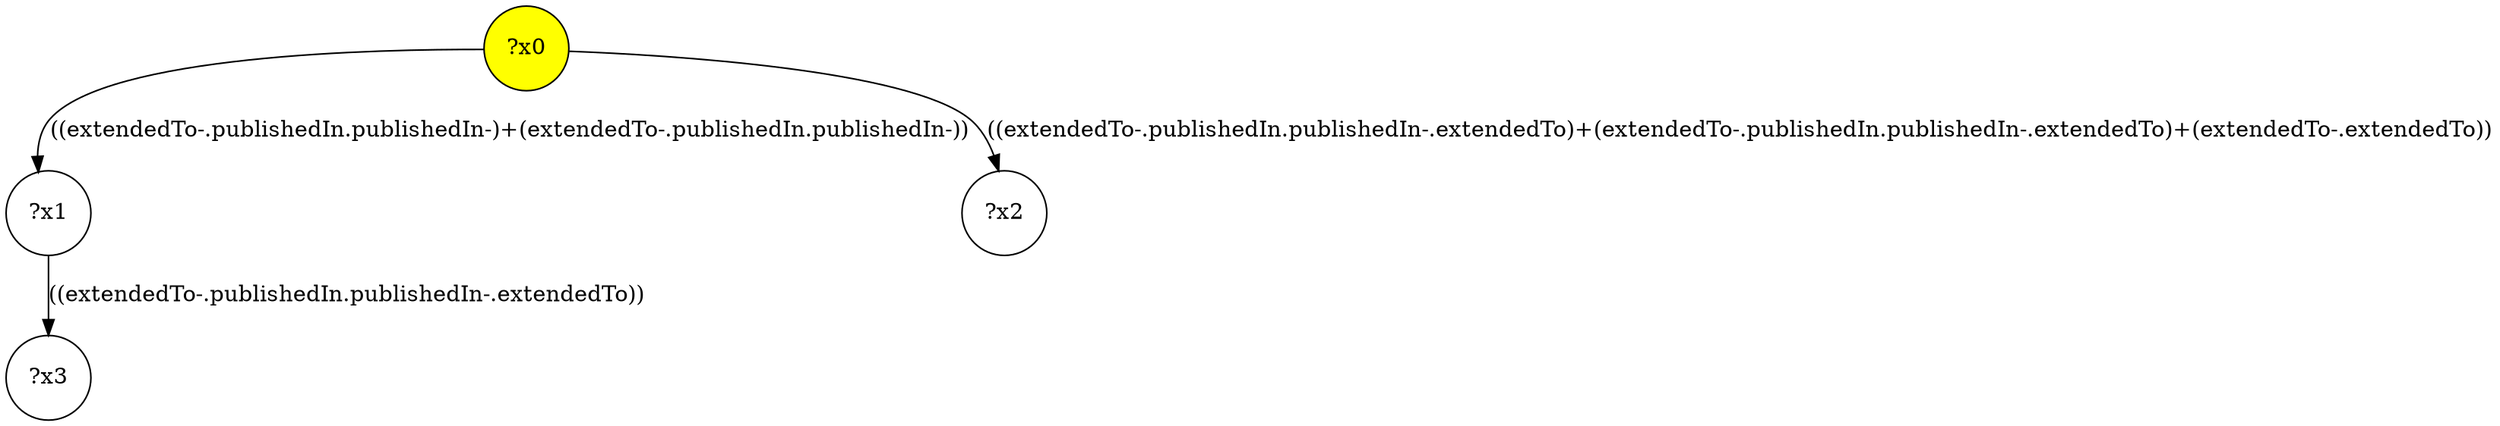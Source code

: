 digraph g {
	x0 [fillcolor="yellow", style="filled," shape=circle, label="?x0"];
	x1 [shape=circle, label="?x1"];
	x0 -> x1 [label="((extendedTo-.publishedIn.publishedIn-)+(extendedTo-.publishedIn.publishedIn-))"];
	x2 [shape=circle, label="?x2"];
	x0 -> x2 [label="((extendedTo-.publishedIn.publishedIn-.extendedTo)+(extendedTo-.publishedIn.publishedIn-.extendedTo)+(extendedTo-.extendedTo))"];
	x3 [shape=circle, label="?x3"];
	x1 -> x3 [label="((extendedTo-.publishedIn.publishedIn-.extendedTo))"];
}
